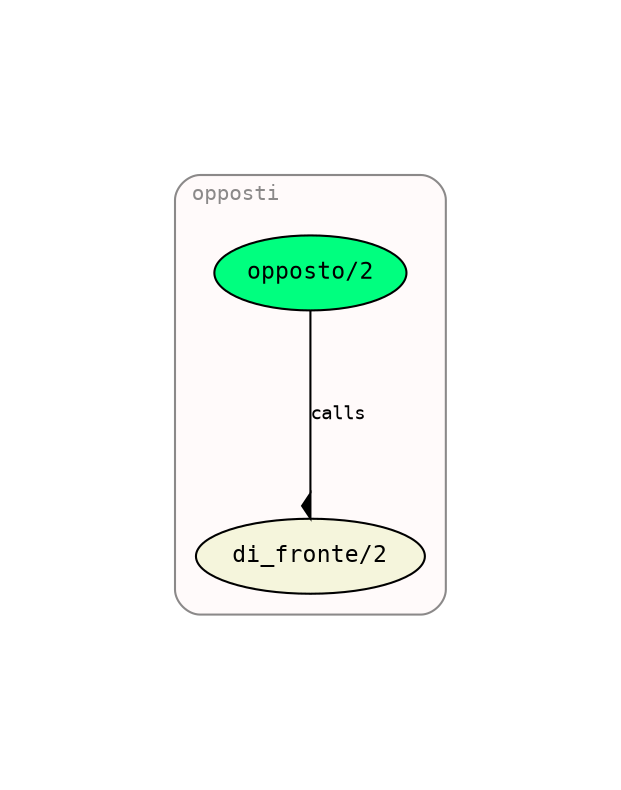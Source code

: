 digraph "opposti_object" {
rankdir="TB"
ranksep="1.25"
compound="true"
splines="true"
pack="true"
clusterrank="local"
labeljust="l"
margin="1.0"
fontname="Courier"
fontsize="10"
fontcolor="snow4"
pencolor="snow4"
node [shape="ellipse",style="filled",fillcolor="white",fontname="Courier",fontsize="9"]
edge [fontname="Courier",fontsize="9"]

subgraph "cluster_opposti_object" {
URL=""
tooltip="/home/giuseppe/IA/Progetto/code/prolog/opposti.lgt"
bgcolor="snow"
style="rounded"
margin="10"
label="opposti"
"opposto/2" [shape="ellipse",URL="opposti_0.html#opposto/2",tooltip="opposti_0.html#opposto/2",style="filled",fillcolor="springgreen",label=<<FONT POINT-SIZE="11"><![CDATA[opposto/2]]></FONT>>]
"opposto/2" [shape="ellipse",URL="opposti_0.html#opposto/2",tooltip="opposti_0.html#opposto/2",style="filled",fillcolor="springgreen",label=<<FONT POINT-SIZE="11"><![CDATA[opposto/2]]></FONT>>]
"di_fronte/2" [shape="ellipse",style="filled",fillcolor="beige",label=<<FONT POINT-SIZE="11"><![CDATA[di_fronte/2]]></FONT>>]
subgraph "cluster_other" {
URL=""
tooltip="(external predicates)"
bgcolor="white"
style="rounded"
margin="10"
label="(external predicates)"
}

"opposto/2" -> "di_fronte/2" [arrowhead="rdiamond",tooltip="calls",label=<<![CDATA[calls]]><BR/>>]
}

}
